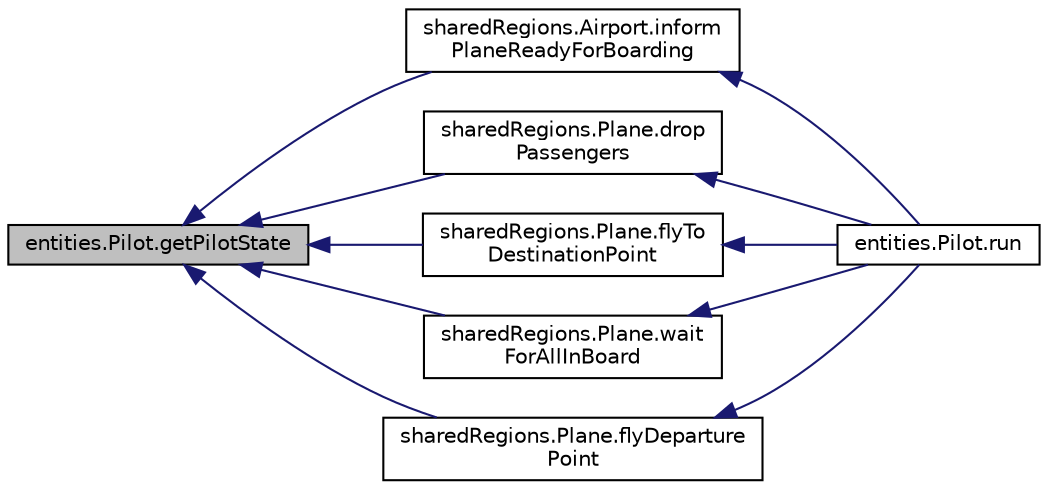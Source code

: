 digraph "entities.Pilot.getPilotState"
{
  edge [fontname="Helvetica",fontsize="10",labelfontname="Helvetica",labelfontsize="10"];
  node [fontname="Helvetica",fontsize="10",shape=record];
  rankdir="LR";
  Node3 [label="entities.Pilot.getPilotState",height=0.2,width=0.4,color="black", fillcolor="grey75", style="filled", fontcolor="black"];
  Node3 -> Node4 [dir="back",color="midnightblue",fontsize="10",style="solid",fontname="Helvetica"];
  Node4 [label="sharedRegions.Airport.inform\lPlaneReadyForBoarding",height=0.2,width=0.4,color="black", fillcolor="white", style="filled",URL="$classshared_regions_1_1_airport.html#a07a8dabf9bd3f1d90ef4b9f8fa26d732"];
  Node4 -> Node5 [dir="back",color="midnightblue",fontsize="10",style="solid",fontname="Helvetica"];
  Node5 [label="entities.Pilot.run",height=0.2,width=0.4,color="black", fillcolor="white", style="filled",URL="$classentities_1_1_pilot.html#aa0a1f2dd8931f01b03cdc2aa9e99acaf"];
  Node3 -> Node6 [dir="back",color="midnightblue",fontsize="10",style="solid",fontname="Helvetica"];
  Node6 [label="sharedRegions.Plane.drop\lPassengers",height=0.2,width=0.4,color="black", fillcolor="white", style="filled",URL="$classshared_regions_1_1_plane.html#a2a149380a2b96b06d85d84b4b7490068"];
  Node6 -> Node5 [dir="back",color="midnightblue",fontsize="10",style="solid",fontname="Helvetica"];
  Node3 -> Node7 [dir="back",color="midnightblue",fontsize="10",style="solid",fontname="Helvetica"];
  Node7 [label="sharedRegions.Plane.flyTo\lDestinationPoint",height=0.2,width=0.4,color="black", fillcolor="white", style="filled",URL="$classshared_regions_1_1_plane.html#a14092728e37c693cce80f31c0096e467"];
  Node7 -> Node5 [dir="back",color="midnightblue",fontsize="10",style="solid",fontname="Helvetica"];
  Node3 -> Node8 [dir="back",color="midnightblue",fontsize="10",style="solid",fontname="Helvetica"];
  Node8 [label="sharedRegions.Plane.wait\lForAllInBoard",height=0.2,width=0.4,color="black", fillcolor="white", style="filled",URL="$classshared_regions_1_1_plane.html#a8520969010cb85cbff07deb3f1a0f003"];
  Node8 -> Node5 [dir="back",color="midnightblue",fontsize="10",style="solid",fontname="Helvetica"];
  Node3 -> Node9 [dir="back",color="midnightblue",fontsize="10",style="solid",fontname="Helvetica"];
  Node9 [label="sharedRegions.Plane.flyDeparture\lPoint",height=0.2,width=0.4,color="black", fillcolor="white", style="filled",URL="$classshared_regions_1_1_plane.html#aa6a53f1bb5882641937018e78100272f"];
  Node9 -> Node5 [dir="back",color="midnightblue",fontsize="10",style="solid",fontname="Helvetica"];
}
